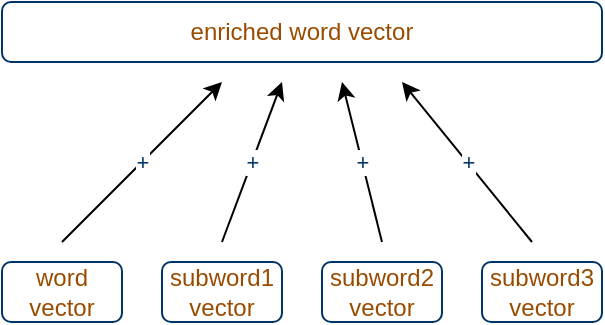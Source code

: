 <mxfile version="16.1.2" type="device"><diagram id="xRcTpQpt8xtxMtX-OT15" name="Page-1"><mxGraphModel dx="2062" dy="1087" grid="1" gridSize="10" guides="1" tooltips="1" connect="1" arrows="1" fold="1" page="1" pageScale="1" pageWidth="850" pageHeight="1100" math="0" shadow="0"><root><mxCell id="0"/><mxCell id="1" parent="0"/><mxCell id="sIkAu9hSEIgjrFRiPM82-1" value="word vector" style="text;html=1;strokeColor=#003366;fillColor=none;align=center;verticalAlign=middle;whiteSpace=wrap;rounded=1;fontColor=#994C00;" parent="1" vertex="1"><mxGeometry x="160" y="330" width="60" height="30" as="geometry"/></mxCell><mxCell id="sIkAu9hSEIgjrFRiPM82-2" value="subword1 vector" style="text;html=1;strokeColor=#003366;fillColor=none;align=center;verticalAlign=middle;whiteSpace=wrap;rounded=1;fontColor=#994C00;" parent="1" vertex="1"><mxGeometry x="240" y="330" width="60" height="30" as="geometry"/></mxCell><mxCell id="sIkAu9hSEIgjrFRiPM82-3" value="subword2 vector" style="text;html=1;strokeColor=#003366;fillColor=none;align=center;verticalAlign=middle;whiteSpace=wrap;rounded=1;fontColor=#994C00;" parent="1" vertex="1"><mxGeometry x="320" y="330" width="60" height="30" as="geometry"/></mxCell><mxCell id="sIkAu9hSEIgjrFRiPM82-4" value="subword3 vector" style="text;html=1;strokeColor=#003366;fillColor=none;align=center;verticalAlign=middle;whiteSpace=wrap;rounded=1;fontColor=#994C00;" parent="1" vertex="1"><mxGeometry x="400" y="330" width="60" height="30" as="geometry"/></mxCell><mxCell id="sIkAu9hSEIgjrFRiPM82-6" value="" style="endArrow=classic;html=1;rounded=0;fontSize=20;fontStyle=1;fontColor=#003366;" parent="1" edge="1"><mxGeometry relative="1" as="geometry"><mxPoint x="190" y="320" as="sourcePoint"/><mxPoint x="270" y="240" as="targetPoint"/><Array as="points"><mxPoint x="230" y="280"/></Array></mxGeometry></mxCell><mxCell id="sIkAu9hSEIgjrFRiPM82-7" value="+" style="edgeLabel;resizable=0;html=1;align=center;verticalAlign=middle;rounded=1;strokeColor=default;fontColor=#003366;" parent="sIkAu9hSEIgjrFRiPM82-6" connectable="0" vertex="1"><mxGeometry relative="1" as="geometry"/></mxCell><mxCell id="sIkAu9hSEIgjrFRiPM82-8" value="enriched word vector" style="text;html=1;strokeColor=#003366;fillColor=none;align=center;verticalAlign=middle;whiteSpace=wrap;rounded=1;fontColor=#994C00;" parent="1" vertex="1"><mxGeometry x="160" y="200" width="300" height="30" as="geometry"/></mxCell><mxCell id="sIkAu9hSEIgjrFRiPM82-10" value="" style="endArrow=classic;html=1;rounded=0;fontSize=20;fontStyle=1;fontColor=#003366;" parent="1" edge="1"><mxGeometry relative="1" as="geometry"><mxPoint x="270" y="320" as="sourcePoint"/><mxPoint x="300" y="240" as="targetPoint"/><Array as="points"/></mxGeometry></mxCell><mxCell id="sIkAu9hSEIgjrFRiPM82-11" value="+" style="edgeLabel;resizable=0;html=1;align=center;verticalAlign=middle;rounded=1;strokeColor=default;fontColor=#003366;" parent="sIkAu9hSEIgjrFRiPM82-10" connectable="0" vertex="1"><mxGeometry relative="1" as="geometry"/></mxCell><mxCell id="sIkAu9hSEIgjrFRiPM82-12" value="" style="endArrow=classic;html=1;rounded=0;fontSize=20;fontStyle=1;fontColor=#003366;" parent="1" edge="1"><mxGeometry relative="1" as="geometry"><mxPoint x="350" y="320" as="sourcePoint"/><mxPoint x="330" y="240" as="targetPoint"/><Array as="points"/></mxGeometry></mxCell><mxCell id="sIkAu9hSEIgjrFRiPM82-13" value="+" style="edgeLabel;resizable=0;html=1;align=center;verticalAlign=middle;rounded=1;strokeColor=default;fontColor=#003366;" parent="sIkAu9hSEIgjrFRiPM82-12" connectable="0" vertex="1"><mxGeometry relative="1" as="geometry"/></mxCell><mxCell id="sIkAu9hSEIgjrFRiPM82-14" value="" style="endArrow=classic;html=1;rounded=0;fontSize=20;fontStyle=1;fontColor=#003366;" parent="1" edge="1"><mxGeometry relative="1" as="geometry"><mxPoint x="425" y="320" as="sourcePoint"/><mxPoint x="360" y="240" as="targetPoint"/><Array as="points"/></mxGeometry></mxCell><mxCell id="sIkAu9hSEIgjrFRiPM82-15" value="+" style="edgeLabel;resizable=0;html=1;align=center;verticalAlign=middle;rounded=1;strokeColor=default;fontColor=#003366;" parent="sIkAu9hSEIgjrFRiPM82-14" connectable="0" vertex="1"><mxGeometry relative="1" as="geometry"/></mxCell></root></mxGraphModel></diagram></mxfile>